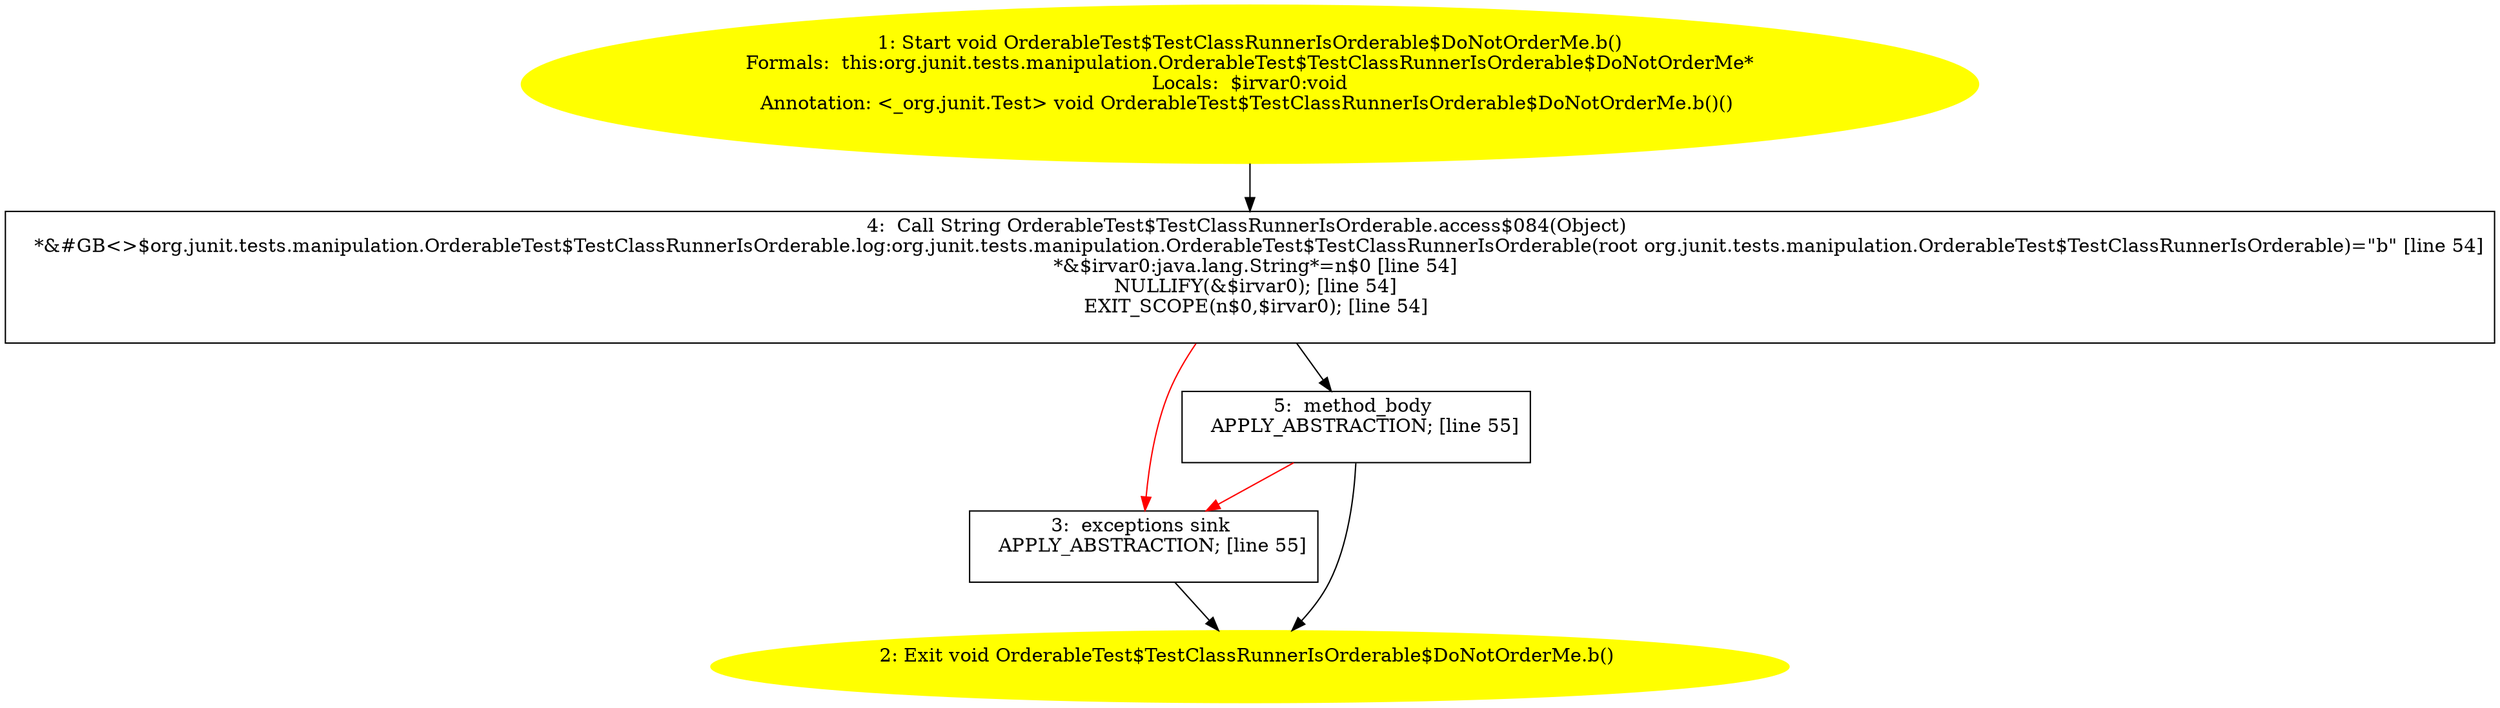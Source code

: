 /* @generated */
digraph cfg {
"org.junit.tests.manipulation.OrderableTest$TestClassRunnerIsOrderable$DoNotOrderMe.b():void.554fa81e6d121518cb13019215c3a2d7_1" [label="1: Start void OrderableTest$TestClassRunnerIsOrderable$DoNotOrderMe.b()\nFormals:  this:org.junit.tests.manipulation.OrderableTest$TestClassRunnerIsOrderable$DoNotOrderMe*\nLocals:  $irvar0:void\nAnnotation: <_org.junit.Test> void OrderableTest$TestClassRunnerIsOrderable$DoNotOrderMe.b()() \n  " color=yellow style=filled]
	

	 "org.junit.tests.manipulation.OrderableTest$TestClassRunnerIsOrderable$DoNotOrderMe.b():void.554fa81e6d121518cb13019215c3a2d7_1" -> "org.junit.tests.manipulation.OrderableTest$TestClassRunnerIsOrderable$DoNotOrderMe.b():void.554fa81e6d121518cb13019215c3a2d7_4" ;
"org.junit.tests.manipulation.OrderableTest$TestClassRunnerIsOrderable$DoNotOrderMe.b():void.554fa81e6d121518cb13019215c3a2d7_2" [label="2: Exit void OrderableTest$TestClassRunnerIsOrderable$DoNotOrderMe.b() \n  " color=yellow style=filled]
	

"org.junit.tests.manipulation.OrderableTest$TestClassRunnerIsOrderable$DoNotOrderMe.b():void.554fa81e6d121518cb13019215c3a2d7_3" [label="3:  exceptions sink \n   APPLY_ABSTRACTION; [line 55]\n " shape="box"]
	

	 "org.junit.tests.manipulation.OrderableTest$TestClassRunnerIsOrderable$DoNotOrderMe.b():void.554fa81e6d121518cb13019215c3a2d7_3" -> "org.junit.tests.manipulation.OrderableTest$TestClassRunnerIsOrderable$DoNotOrderMe.b():void.554fa81e6d121518cb13019215c3a2d7_2" ;
"org.junit.tests.manipulation.OrderableTest$TestClassRunnerIsOrderable$DoNotOrderMe.b():void.554fa81e6d121518cb13019215c3a2d7_4" [label="4:  Call String OrderableTest$TestClassRunnerIsOrderable.access$084(Object) \n   *&#GB<>$org.junit.tests.manipulation.OrderableTest$TestClassRunnerIsOrderable.log:org.junit.tests.manipulation.OrderableTest$TestClassRunnerIsOrderable(root org.junit.tests.manipulation.OrderableTest$TestClassRunnerIsOrderable)=\"b\" [line 54]\n  *&$irvar0:java.lang.String*=n$0 [line 54]\n  NULLIFY(&$irvar0); [line 54]\n  EXIT_SCOPE(n$0,$irvar0); [line 54]\n " shape="box"]
	

	 "org.junit.tests.manipulation.OrderableTest$TestClassRunnerIsOrderable$DoNotOrderMe.b():void.554fa81e6d121518cb13019215c3a2d7_4" -> "org.junit.tests.manipulation.OrderableTest$TestClassRunnerIsOrderable$DoNotOrderMe.b():void.554fa81e6d121518cb13019215c3a2d7_5" ;
	 "org.junit.tests.manipulation.OrderableTest$TestClassRunnerIsOrderable$DoNotOrderMe.b():void.554fa81e6d121518cb13019215c3a2d7_4" -> "org.junit.tests.manipulation.OrderableTest$TestClassRunnerIsOrderable$DoNotOrderMe.b():void.554fa81e6d121518cb13019215c3a2d7_3" [color="red" ];
"org.junit.tests.manipulation.OrderableTest$TestClassRunnerIsOrderable$DoNotOrderMe.b():void.554fa81e6d121518cb13019215c3a2d7_5" [label="5:  method_body \n   APPLY_ABSTRACTION; [line 55]\n " shape="box"]
	

	 "org.junit.tests.manipulation.OrderableTest$TestClassRunnerIsOrderable$DoNotOrderMe.b():void.554fa81e6d121518cb13019215c3a2d7_5" -> "org.junit.tests.manipulation.OrderableTest$TestClassRunnerIsOrderable$DoNotOrderMe.b():void.554fa81e6d121518cb13019215c3a2d7_2" ;
	 "org.junit.tests.manipulation.OrderableTest$TestClassRunnerIsOrderable$DoNotOrderMe.b():void.554fa81e6d121518cb13019215c3a2d7_5" -> "org.junit.tests.manipulation.OrderableTest$TestClassRunnerIsOrderable$DoNotOrderMe.b():void.554fa81e6d121518cb13019215c3a2d7_3" [color="red" ];
}
